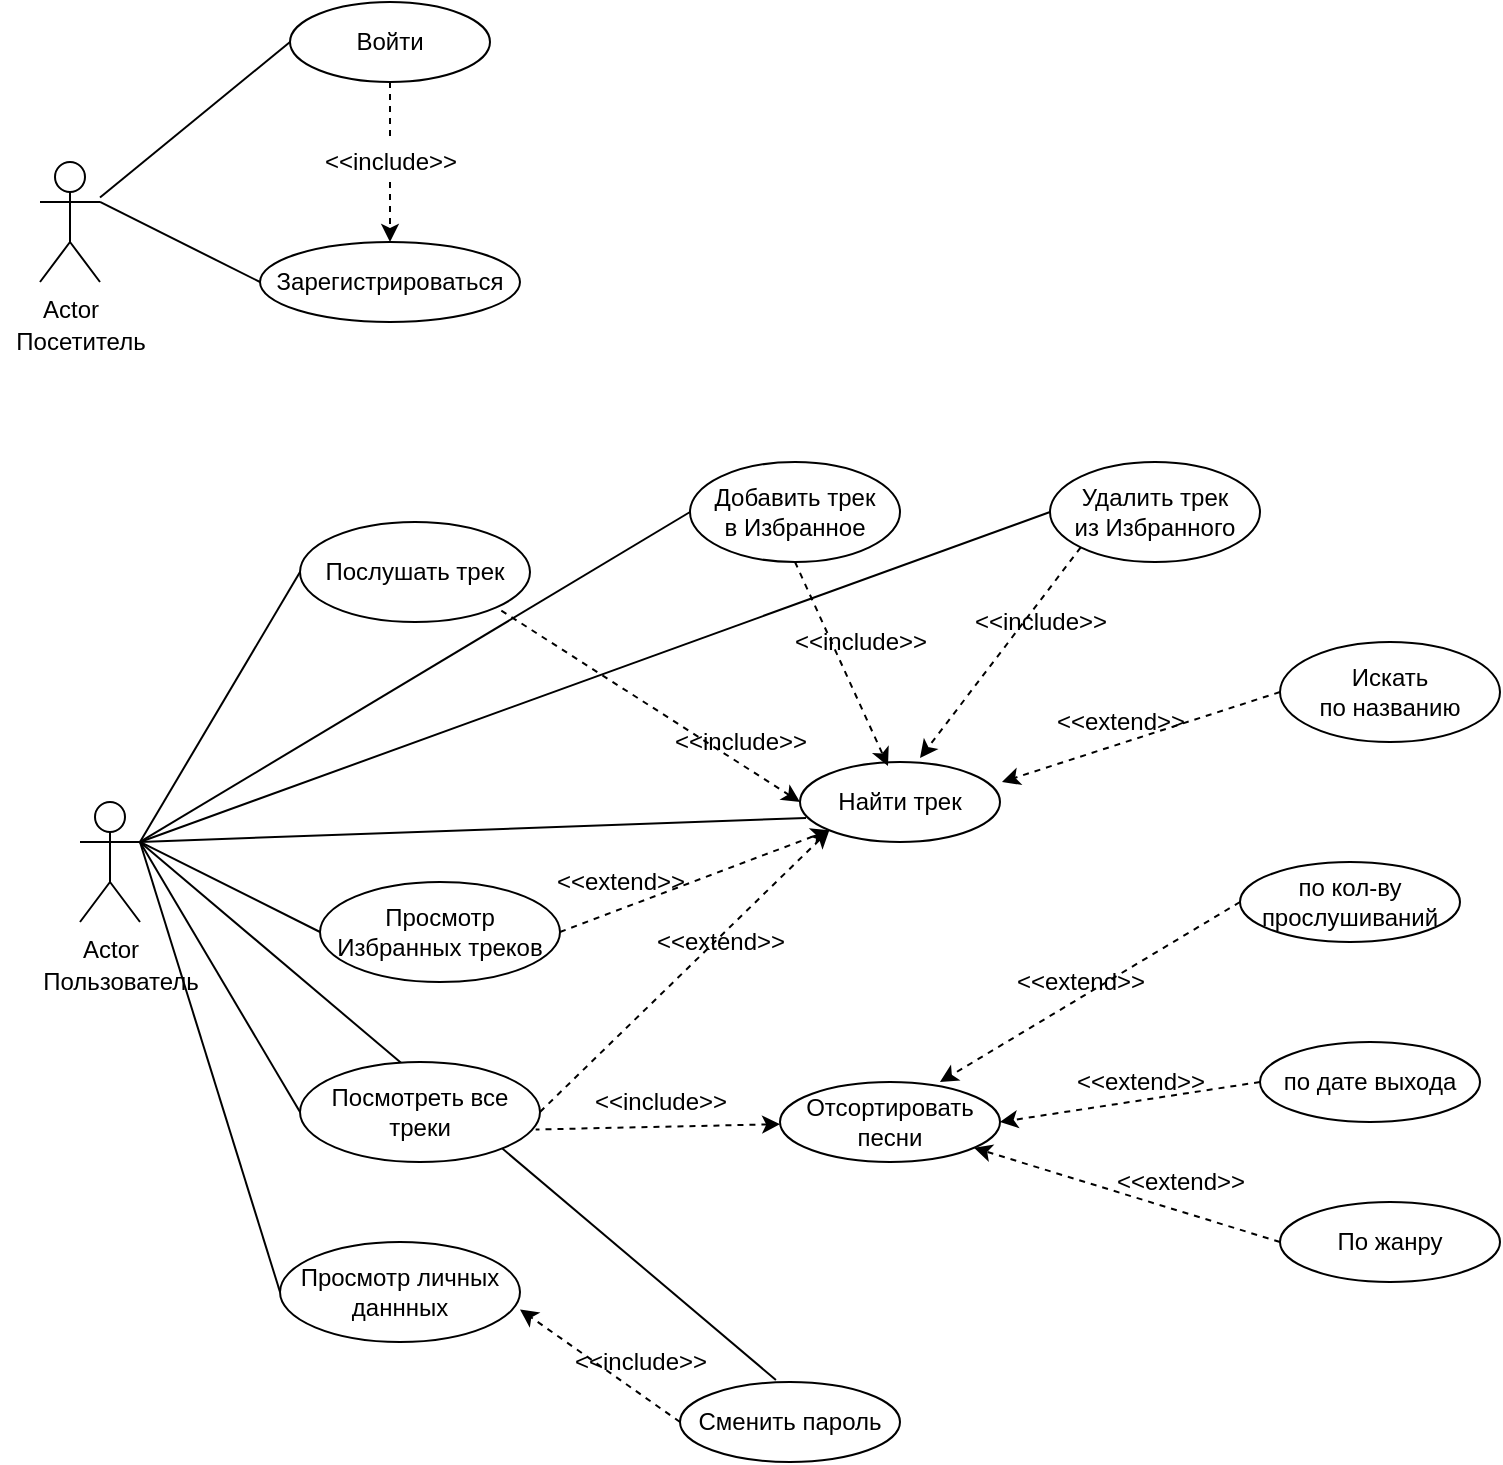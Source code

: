 <mxfile version="19.0.0" type="device"><diagram name="use-case" id="zqRluRL5AW1Y29XG3zAB"><mxGraphModel dx="1350" dy="793" grid="1" gridSize="10" guides="1" tooltips="1" connect="1" arrows="1" fold="1" page="1" pageScale="1" pageWidth="1654" pageHeight="2336" math="0" shadow="0"><root><mxCell id="0"/><mxCell id="1" parent="0"/><mxCell id="HJSzNz0skiFvzdN5Fped-9" style="rounded=0;orthogonalLoop=1;jettySize=auto;html=1;entryX=0;entryY=0.5;entryDx=0;entryDy=0;endArrow=none;endFill=0;" parent="1" source="HJSzNz0skiFvzdN5Fped-1" target="HJSzNz0skiFvzdN5Fped-2" edge="1"><mxGeometry relative="1" as="geometry"/></mxCell><mxCell id="HJSzNz0skiFvzdN5Fped-10" style="edgeStyle=none;rounded=0;orthogonalLoop=1;jettySize=auto;html=1;exitX=1;exitY=0.333;exitDx=0;exitDy=0;exitPerimeter=0;entryX=0;entryY=0.5;entryDx=0;entryDy=0;endArrow=none;endFill=0;" parent="1" source="HJSzNz0skiFvzdN5Fped-1" target="HJSzNz0skiFvzdN5Fped-5" edge="1"><mxGeometry relative="1" as="geometry"/></mxCell><mxCell id="HJSzNz0skiFvzdN5Fped-1" value="Actor" style="shape=umlActor;verticalLabelPosition=bottom;verticalAlign=top;html=1;outlineConnect=0;" parent="1" vertex="1"><mxGeometry x="180" y="140" width="30" height="60" as="geometry"/></mxCell><mxCell id="HJSzNz0skiFvzdN5Fped-35" style="edgeStyle=none;rounded=0;orthogonalLoop=1;jettySize=auto;html=1;exitX=0.5;exitY=1;exitDx=0;exitDy=0;entryX=0.5;entryY=0;entryDx=0;entryDy=0;dashed=1;endArrow=classic;endFill=1;startArrow=none;" parent="1" source="HJSzNz0skiFvzdN5Fped-36" target="HJSzNz0skiFvzdN5Fped-5" edge="1"><mxGeometry relative="1" as="geometry"/></mxCell><mxCell id="HJSzNz0skiFvzdN5Fped-2" value="Войти" style="ellipse;whiteSpace=wrap;html=1;" parent="1" vertex="1"><mxGeometry x="305" y="60" width="100" height="40" as="geometry"/></mxCell><mxCell id="HJSzNz0skiFvzdN5Fped-5" value="Зарегистрироваться" style="ellipse;whiteSpace=wrap;html=1;" parent="1" vertex="1"><mxGeometry x="290" y="180" width="130" height="40" as="geometry"/></mxCell><mxCell id="HJSzNz0skiFvzdN5Fped-51" style="edgeStyle=none;rounded=0;orthogonalLoop=1;jettySize=auto;html=1;exitX=1;exitY=0.333;exitDx=0;exitDy=0;exitPerimeter=0;entryX=0;entryY=0.5;entryDx=0;entryDy=0;endArrow=none;endFill=0;" parent="1" source="HJSzNz0skiFvzdN5Fped-11" target="HJSzNz0skiFvzdN5Fped-13" edge="1"><mxGeometry relative="1" as="geometry"/></mxCell><mxCell id="HJSzNz0skiFvzdN5Fped-52" style="edgeStyle=none;rounded=0;orthogonalLoop=1;jettySize=auto;html=1;exitX=1;exitY=0.333;exitDx=0;exitDy=0;exitPerimeter=0;entryX=0;entryY=0.5;entryDx=0;entryDy=0;endArrow=none;endFill=0;" parent="1" source="HJSzNz0skiFvzdN5Fped-11" target="HJSzNz0skiFvzdN5Fped-15" edge="1"><mxGeometry relative="1" as="geometry"/></mxCell><mxCell id="HJSzNz0skiFvzdN5Fped-57" style="edgeStyle=none;rounded=0;orthogonalLoop=1;jettySize=auto;html=1;exitX=1;exitY=0.333;exitDx=0;exitDy=0;exitPerimeter=0;entryX=0.03;entryY=0.7;entryDx=0;entryDy=0;endArrow=none;endFill=0;entryPerimeter=0;" parent="1" source="HJSzNz0skiFvzdN5Fped-11" target="HJSzNz0skiFvzdN5Fped-14" edge="1"><mxGeometry relative="1" as="geometry"/></mxCell><mxCell id="oujYCJea_SEfvTba0Pcx-3" style="edgeStyle=none;rounded=0;orthogonalLoop=1;jettySize=auto;html=1;exitX=1;exitY=0.333;exitDx=0;exitDy=0;exitPerimeter=0;entryX=0;entryY=0.5;entryDx=0;entryDy=0;endArrow=none;endFill=0;" parent="1" source="HJSzNz0skiFvzdN5Fped-11" target="oujYCJea_SEfvTba0Pcx-1" edge="1"><mxGeometry relative="1" as="geometry"/></mxCell><mxCell id="oujYCJea_SEfvTba0Pcx-6" style="edgeStyle=none;rounded=0;orthogonalLoop=1;jettySize=auto;html=1;exitX=1;exitY=0.333;exitDx=0;exitDy=0;exitPerimeter=0;entryX=0;entryY=0.5;entryDx=0;entryDy=0;endArrow=none;endFill=0;" parent="1" source="HJSzNz0skiFvzdN5Fped-11" target="oujYCJea_SEfvTba0Pcx-2" edge="1"><mxGeometry relative="1" as="geometry"/></mxCell><mxCell id="oujYCJea_SEfvTba0Pcx-9" style="edgeStyle=none;rounded=0;orthogonalLoop=1;jettySize=auto;html=1;exitX=1;exitY=0.333;exitDx=0;exitDy=0;exitPerimeter=0;entryX=0;entryY=0.5;entryDx=0;entryDy=0;endArrow=none;endFill=0;" parent="1" source="HJSzNz0skiFvzdN5Fped-11" target="oujYCJea_SEfvTba0Pcx-7" edge="1"><mxGeometry relative="1" as="geometry"/></mxCell><mxCell id="oujYCJea_SEfvTba0Pcx-17" style="edgeStyle=none;rounded=0;orthogonalLoop=1;jettySize=auto;html=1;exitX=1;exitY=0.333;exitDx=0;exitDy=0;exitPerimeter=0;entryX=0;entryY=0.5;entryDx=0;entryDy=0;endArrow=none;endFill=0;" parent="1" source="HJSzNz0skiFvzdN5Fped-11" target="oujYCJea_SEfvTba0Pcx-12" edge="1"><mxGeometry relative="1" as="geometry"/></mxCell><mxCell id="oujYCJea_SEfvTba0Pcx-18" style="edgeStyle=none;rounded=0;orthogonalLoop=1;jettySize=auto;html=1;exitX=1;exitY=0.333;exitDx=0;exitDy=0;exitPerimeter=0;entryX=0.436;entryY=-0.025;entryDx=0;entryDy=0;entryPerimeter=0;endArrow=none;endFill=0;" parent="1" source="HJSzNz0skiFvzdN5Fped-11" target="oujYCJea_SEfvTba0Pcx-8" edge="1"><mxGeometry relative="1" as="geometry"/></mxCell><mxCell id="HJSzNz0skiFvzdN5Fped-11" value="Actor" style="shape=umlActor;verticalLabelPosition=bottom;verticalAlign=top;html=1;outlineConnect=0;" parent="1" vertex="1"><mxGeometry x="200" y="460" width="30" height="60" as="geometry"/></mxCell><mxCell id="HJSzNz0skiFvzdN5Fped-13" value="Послушать трек" style="ellipse;whiteSpace=wrap;html=1;" parent="1" vertex="1"><mxGeometry x="310" y="320" width="115" height="50" as="geometry"/></mxCell><mxCell id="HJSzNz0skiFvzdN5Fped-26" style="edgeStyle=none;rounded=0;orthogonalLoop=1;jettySize=auto;html=1;exitX=0;exitY=0.5;exitDx=0;exitDy=0;entryX=1;entryY=1;entryDx=0;entryDy=0;dashed=1;endArrow=none;endFill=0;startArrow=classic;startFill=1;" parent="1" source="HJSzNz0skiFvzdN5Fped-14" target="HJSzNz0skiFvzdN5Fped-13" edge="1"><mxGeometry relative="1" as="geometry"/></mxCell><mxCell id="HJSzNz0skiFvzdN5Fped-14" value="Найти трек" style="ellipse;whiteSpace=wrap;html=1;" parent="1" vertex="1"><mxGeometry x="560" y="440" width="100" height="40" as="geometry"/></mxCell><mxCell id="HJSzNz0skiFvzdN5Fped-58" style="edgeStyle=none;rounded=0;orthogonalLoop=1;jettySize=auto;html=1;exitX=1;exitY=0.5;exitDx=0;exitDy=0;entryX=0;entryY=1;entryDx=0;entryDy=0;fontSize=11;endArrow=classic;endFill=1;dashed=1;" parent="1" source="HJSzNz0skiFvzdN5Fped-15" target="HJSzNz0skiFvzdN5Fped-14" edge="1"><mxGeometry relative="1" as="geometry"/></mxCell><mxCell id="HJSzNz0skiFvzdN5Fped-15" value="Посмотреть все треки" style="ellipse;whiteSpace=wrap;html=1;" parent="1" vertex="1"><mxGeometry x="310" y="590" width="120" height="50" as="geometry"/></mxCell><mxCell id="HJSzNz0skiFvzdN5Fped-31" style="edgeStyle=none;rounded=0;orthogonalLoop=1;jettySize=auto;html=1;entryX=0.982;entryY=0.675;entryDx=0;entryDy=0;entryPerimeter=0;dashed=1;endArrow=none;endFill=0;startArrow=classic;startFill=1;" parent="1" source="HJSzNz0skiFvzdN5Fped-16" target="HJSzNz0skiFvzdN5Fped-15" edge="1"><mxGeometry relative="1" as="geometry"/></mxCell><mxCell id="HJSzNz0skiFvzdN5Fped-16" value="Отсортировать&lt;br&gt;песни" style="ellipse;whiteSpace=wrap;html=1;" parent="1" vertex="1"><mxGeometry x="550" y="600" width="110" height="40" as="geometry"/></mxCell><mxCell id="HJSzNz0skiFvzdN5Fped-28" style="edgeStyle=none;rounded=0;orthogonalLoop=1;jettySize=auto;html=1;exitX=0;exitY=0.5;exitDx=0;exitDy=0;entryX=0.727;entryY=0;entryDx=0;entryDy=0;entryPerimeter=0;dashed=1;endArrow=classic;endFill=1;" parent="1" source="HJSzNz0skiFvzdN5Fped-17" target="HJSzNz0skiFvzdN5Fped-16" edge="1"><mxGeometry relative="1" as="geometry"/></mxCell><mxCell id="HJSzNz0skiFvzdN5Fped-17" value="по кол-ву&lt;br&gt;прослушиваний" style="ellipse;whiteSpace=wrap;html=1;" parent="1" vertex="1"><mxGeometry x="780" y="490" width="110" height="40" as="geometry"/></mxCell><mxCell id="HJSzNz0skiFvzdN5Fped-29" style="edgeStyle=none;rounded=0;orthogonalLoop=1;jettySize=auto;html=1;exitX=0;exitY=0.5;exitDx=0;exitDy=0;entryX=1;entryY=0.5;entryDx=0;entryDy=0;dashed=1;endArrow=classic;endFill=1;" parent="1" source="HJSzNz0skiFvzdN5Fped-18" target="HJSzNz0skiFvzdN5Fped-16" edge="1"><mxGeometry relative="1" as="geometry"/></mxCell><mxCell id="HJSzNz0skiFvzdN5Fped-18" value="по дате выхода" style="ellipse;whiteSpace=wrap;html=1;" parent="1" vertex="1"><mxGeometry x="790" y="580" width="110" height="40" as="geometry"/></mxCell><mxCell id="HJSzNz0skiFvzdN5Fped-30" style="edgeStyle=none;rounded=0;orthogonalLoop=1;jettySize=auto;html=1;exitX=0;exitY=0.5;exitDx=0;exitDy=0;dashed=1;endArrow=classic;endFill=1;" parent="1" source="HJSzNz0skiFvzdN5Fped-19" target="HJSzNz0skiFvzdN5Fped-16" edge="1"><mxGeometry relative="1" as="geometry"/></mxCell><mxCell id="HJSzNz0skiFvzdN5Fped-19" value="По жанру" style="ellipse;whiteSpace=wrap;html=1;" parent="1" vertex="1"><mxGeometry x="800" y="660" width="110" height="40" as="geometry"/></mxCell><mxCell id="HJSzNz0skiFvzdN5Fped-42" style="edgeStyle=none;rounded=0;orthogonalLoop=1;jettySize=auto;html=1;exitX=0;exitY=0.5;exitDx=0;exitDy=0;entryX=1.01;entryY=0.25;entryDx=0;entryDy=0;entryPerimeter=0;dashed=1;endArrow=classic;endFill=1;" parent="1" source="HJSzNz0skiFvzdN5Fped-34" target="HJSzNz0skiFvzdN5Fped-14" edge="1"><mxGeometry relative="1" as="geometry"/></mxCell><mxCell id="HJSzNz0skiFvzdN5Fped-34" value="Искать&lt;br&gt;по названию" style="ellipse;whiteSpace=wrap;html=1;" parent="1" vertex="1"><mxGeometry x="800" y="380" width="110" height="50" as="geometry"/></mxCell><mxCell id="HJSzNz0skiFvzdN5Fped-36" value="&amp;lt;&amp;lt;include&amp;gt;&amp;gt;" style="text;html=1;align=center;verticalAlign=middle;resizable=0;points=[];autosize=1;strokeColor=none;fillColor=none;" parent="1" vertex="1"><mxGeometry x="315" y="130" width="80" height="20" as="geometry"/></mxCell><mxCell id="HJSzNz0skiFvzdN5Fped-37" value="" style="edgeStyle=none;rounded=0;orthogonalLoop=1;jettySize=auto;html=1;exitX=0.5;exitY=1;exitDx=0;exitDy=0;entryX=0.5;entryY=0;entryDx=0;entryDy=0;dashed=1;endArrow=none;endFill=1;" parent="1" source="HJSzNz0skiFvzdN5Fped-2" target="HJSzNz0skiFvzdN5Fped-36" edge="1"><mxGeometry relative="1" as="geometry"><mxPoint x="340" y="100" as="sourcePoint"/><mxPoint x="340" y="180" as="targetPoint"/></mxGeometry></mxCell><mxCell id="HJSzNz0skiFvzdN5Fped-38" value="&amp;lt;&amp;lt;extend&amp;gt;&amp;gt;" style="text;html=1;align=center;verticalAlign=middle;resizable=0;points=[];autosize=1;strokeColor=none;fillColor=none;" parent="1" vertex="1"><mxGeometry x="660" y="540" width="80" height="20" as="geometry"/></mxCell><mxCell id="HJSzNz0skiFvzdN5Fped-40" value="&amp;lt;&amp;lt;extend&amp;gt;&amp;gt;" style="text;html=1;align=center;verticalAlign=middle;resizable=0;points=[];autosize=1;strokeColor=none;fillColor=none;" parent="1" vertex="1"><mxGeometry x="690" y="590" width="80" height="20" as="geometry"/></mxCell><mxCell id="HJSzNz0skiFvzdN5Fped-41" value="&amp;lt;&amp;lt;extend&amp;gt;&amp;gt;" style="text;html=1;align=center;verticalAlign=middle;resizable=0;points=[];autosize=1;strokeColor=none;fillColor=none;" parent="1" vertex="1"><mxGeometry x="710" y="640" width="80" height="20" as="geometry"/></mxCell><mxCell id="HJSzNz0skiFvzdN5Fped-43" value="&amp;lt;&amp;lt;extend&amp;gt;&amp;gt;" style="text;html=1;align=center;verticalAlign=middle;resizable=0;points=[];autosize=1;strokeColor=none;fillColor=none;" parent="1" vertex="1"><mxGeometry x="680" y="410" width="80" height="20" as="geometry"/></mxCell><mxCell id="HJSzNz0skiFvzdN5Fped-46" value="&amp;lt;&amp;lt;include&amp;gt;&amp;gt;" style="text;html=1;align=center;verticalAlign=middle;resizable=0;points=[];autosize=1;strokeColor=none;fillColor=none;" parent="1" vertex="1"><mxGeometry x="490" y="420" width="80" height="20" as="geometry"/></mxCell><mxCell id="HJSzNz0skiFvzdN5Fped-47" value="&amp;lt;&amp;lt;include&amp;gt;&amp;gt;" style="text;html=1;align=center;verticalAlign=middle;resizable=0;points=[];autosize=1;strokeColor=none;fillColor=none;" parent="1" vertex="1"><mxGeometry x="450" y="600" width="80" height="20" as="geometry"/></mxCell><mxCell id="HJSzNz0skiFvzdN5Fped-48" value="Посетитель" style="text;html=1;align=center;verticalAlign=middle;resizable=0;points=[];autosize=1;strokeColor=none;fillColor=none;" parent="1" vertex="1"><mxGeometry x="160" y="220" width="80" height="20" as="geometry"/></mxCell><mxCell id="HJSzNz0skiFvzdN5Fped-49" value="Пользователь" style="text;html=1;align=center;verticalAlign=middle;resizable=0;points=[];autosize=1;strokeColor=none;fillColor=none;" parent="1" vertex="1"><mxGeometry x="175" y="540" width="90" height="20" as="geometry"/></mxCell><mxCell id="HJSzNz0skiFvzdN5Fped-59" value="&amp;lt;&amp;lt;extend&amp;gt;&amp;gt;" style="text;html=1;align=center;verticalAlign=middle;resizable=0;points=[];autosize=1;strokeColor=none;fillColor=none;" parent="1" vertex="1"><mxGeometry x="480" y="520" width="80" height="20" as="geometry"/></mxCell><mxCell id="oujYCJea_SEfvTba0Pcx-4" style="edgeStyle=none;rounded=0;orthogonalLoop=1;jettySize=auto;html=1;exitX=1;exitY=0.5;exitDx=0;exitDy=0;entryX=0;entryY=1;entryDx=0;entryDy=0;dashed=1;" parent="1" source="oujYCJea_SEfvTba0Pcx-1" target="HJSzNz0skiFvzdN5Fped-14" edge="1"><mxGeometry relative="1" as="geometry"/></mxCell><mxCell id="oujYCJea_SEfvTba0Pcx-1" value="Просмотр Избранных треков" style="ellipse;whiteSpace=wrap;html=1;" parent="1" vertex="1"><mxGeometry x="320" y="500" width="120" height="50" as="geometry"/></mxCell><mxCell id="oujYCJea_SEfvTba0Pcx-5" style="edgeStyle=none;rounded=0;orthogonalLoop=1;jettySize=auto;html=1;exitX=0.5;exitY=1;exitDx=0;exitDy=0;entryX=0.44;entryY=0.05;entryDx=0;entryDy=0;entryPerimeter=0;dashed=1;" parent="1" source="oujYCJea_SEfvTba0Pcx-2" target="HJSzNz0skiFvzdN5Fped-14" edge="1"><mxGeometry relative="1" as="geometry"/></mxCell><mxCell id="oujYCJea_SEfvTba0Pcx-2" value="&lt;div&gt;Добавить трек&lt;/div&gt;&lt;div&gt;в Избранное&lt;br&gt;&lt;/div&gt;" style="ellipse;whiteSpace=wrap;html=1;" parent="1" vertex="1"><mxGeometry x="505" y="290" width="105" height="50" as="geometry"/></mxCell><mxCell id="oujYCJea_SEfvTba0Pcx-7" value="&lt;div&gt;Просмотр личных&lt;/div&gt;&lt;div&gt;даннных&lt;br&gt;&lt;/div&gt;" style="ellipse;whiteSpace=wrap;html=1;" parent="1" vertex="1"><mxGeometry x="300" y="680" width="120" height="50" as="geometry"/></mxCell><mxCell id="oujYCJea_SEfvTba0Pcx-10" style="edgeStyle=none;rounded=0;orthogonalLoop=1;jettySize=auto;html=1;exitX=0;exitY=0.5;exitDx=0;exitDy=0;entryX=1;entryY=0.675;entryDx=0;entryDy=0;entryPerimeter=0;dashed=1;" parent="1" source="oujYCJea_SEfvTba0Pcx-8" target="oujYCJea_SEfvTba0Pcx-7" edge="1"><mxGeometry relative="1" as="geometry"/></mxCell><mxCell id="oujYCJea_SEfvTba0Pcx-8" value="Сменить пароль" style="ellipse;whiteSpace=wrap;html=1;" parent="1" vertex="1"><mxGeometry x="500" y="750" width="110" height="40" as="geometry"/></mxCell><mxCell id="oujYCJea_SEfvTba0Pcx-11" value="&amp;lt;&amp;lt;include&amp;gt;&amp;gt;" style="text;html=1;align=center;verticalAlign=middle;resizable=0;points=[];autosize=1;strokeColor=none;fillColor=none;" parent="1" vertex="1"><mxGeometry x="440" y="730" width="80" height="20" as="geometry"/></mxCell><mxCell id="oujYCJea_SEfvTba0Pcx-13" style="edgeStyle=none;rounded=0;orthogonalLoop=1;jettySize=auto;html=1;exitX=0;exitY=1;exitDx=0;exitDy=0;entryX=0.6;entryY=-0.05;entryDx=0;entryDy=0;entryPerimeter=0;endArrow=classic;endFill=1;dashed=1;" parent="1" source="oujYCJea_SEfvTba0Pcx-12" target="HJSzNz0skiFvzdN5Fped-14" edge="1"><mxGeometry relative="1" as="geometry"/></mxCell><mxCell id="oujYCJea_SEfvTba0Pcx-12" value="&lt;div&gt;Удалить трек&lt;/div&gt;&lt;div&gt;из Избранного&lt;br&gt;&lt;/div&gt;" style="ellipse;whiteSpace=wrap;html=1;" parent="1" vertex="1"><mxGeometry x="685" y="290" width="105" height="50" as="geometry"/></mxCell><mxCell id="oujYCJea_SEfvTba0Pcx-14" value="&amp;lt;&amp;lt;include&amp;gt;&amp;gt;" style="text;html=1;align=center;verticalAlign=middle;resizable=0;points=[];autosize=1;strokeColor=none;fillColor=none;" parent="1" vertex="1"><mxGeometry x="550" y="370" width="80" height="20" as="geometry"/></mxCell><mxCell id="oujYCJea_SEfvTba0Pcx-15" value="&amp;lt;&amp;lt;include&amp;gt;&amp;gt;" style="text;html=1;align=center;verticalAlign=middle;resizable=0;points=[];autosize=1;strokeColor=none;fillColor=none;" parent="1" vertex="1"><mxGeometry x="640" y="360" width="80" height="20" as="geometry"/></mxCell><mxCell id="oujYCJea_SEfvTba0Pcx-16" value="&amp;lt;&amp;lt;extend&amp;gt;&amp;gt;" style="text;html=1;align=center;verticalAlign=middle;resizable=0;points=[];autosize=1;strokeColor=none;fillColor=none;" parent="1" vertex="1"><mxGeometry x="430" y="490" width="80" height="20" as="geometry"/></mxCell></root></mxGraphModel></diagram></mxfile>